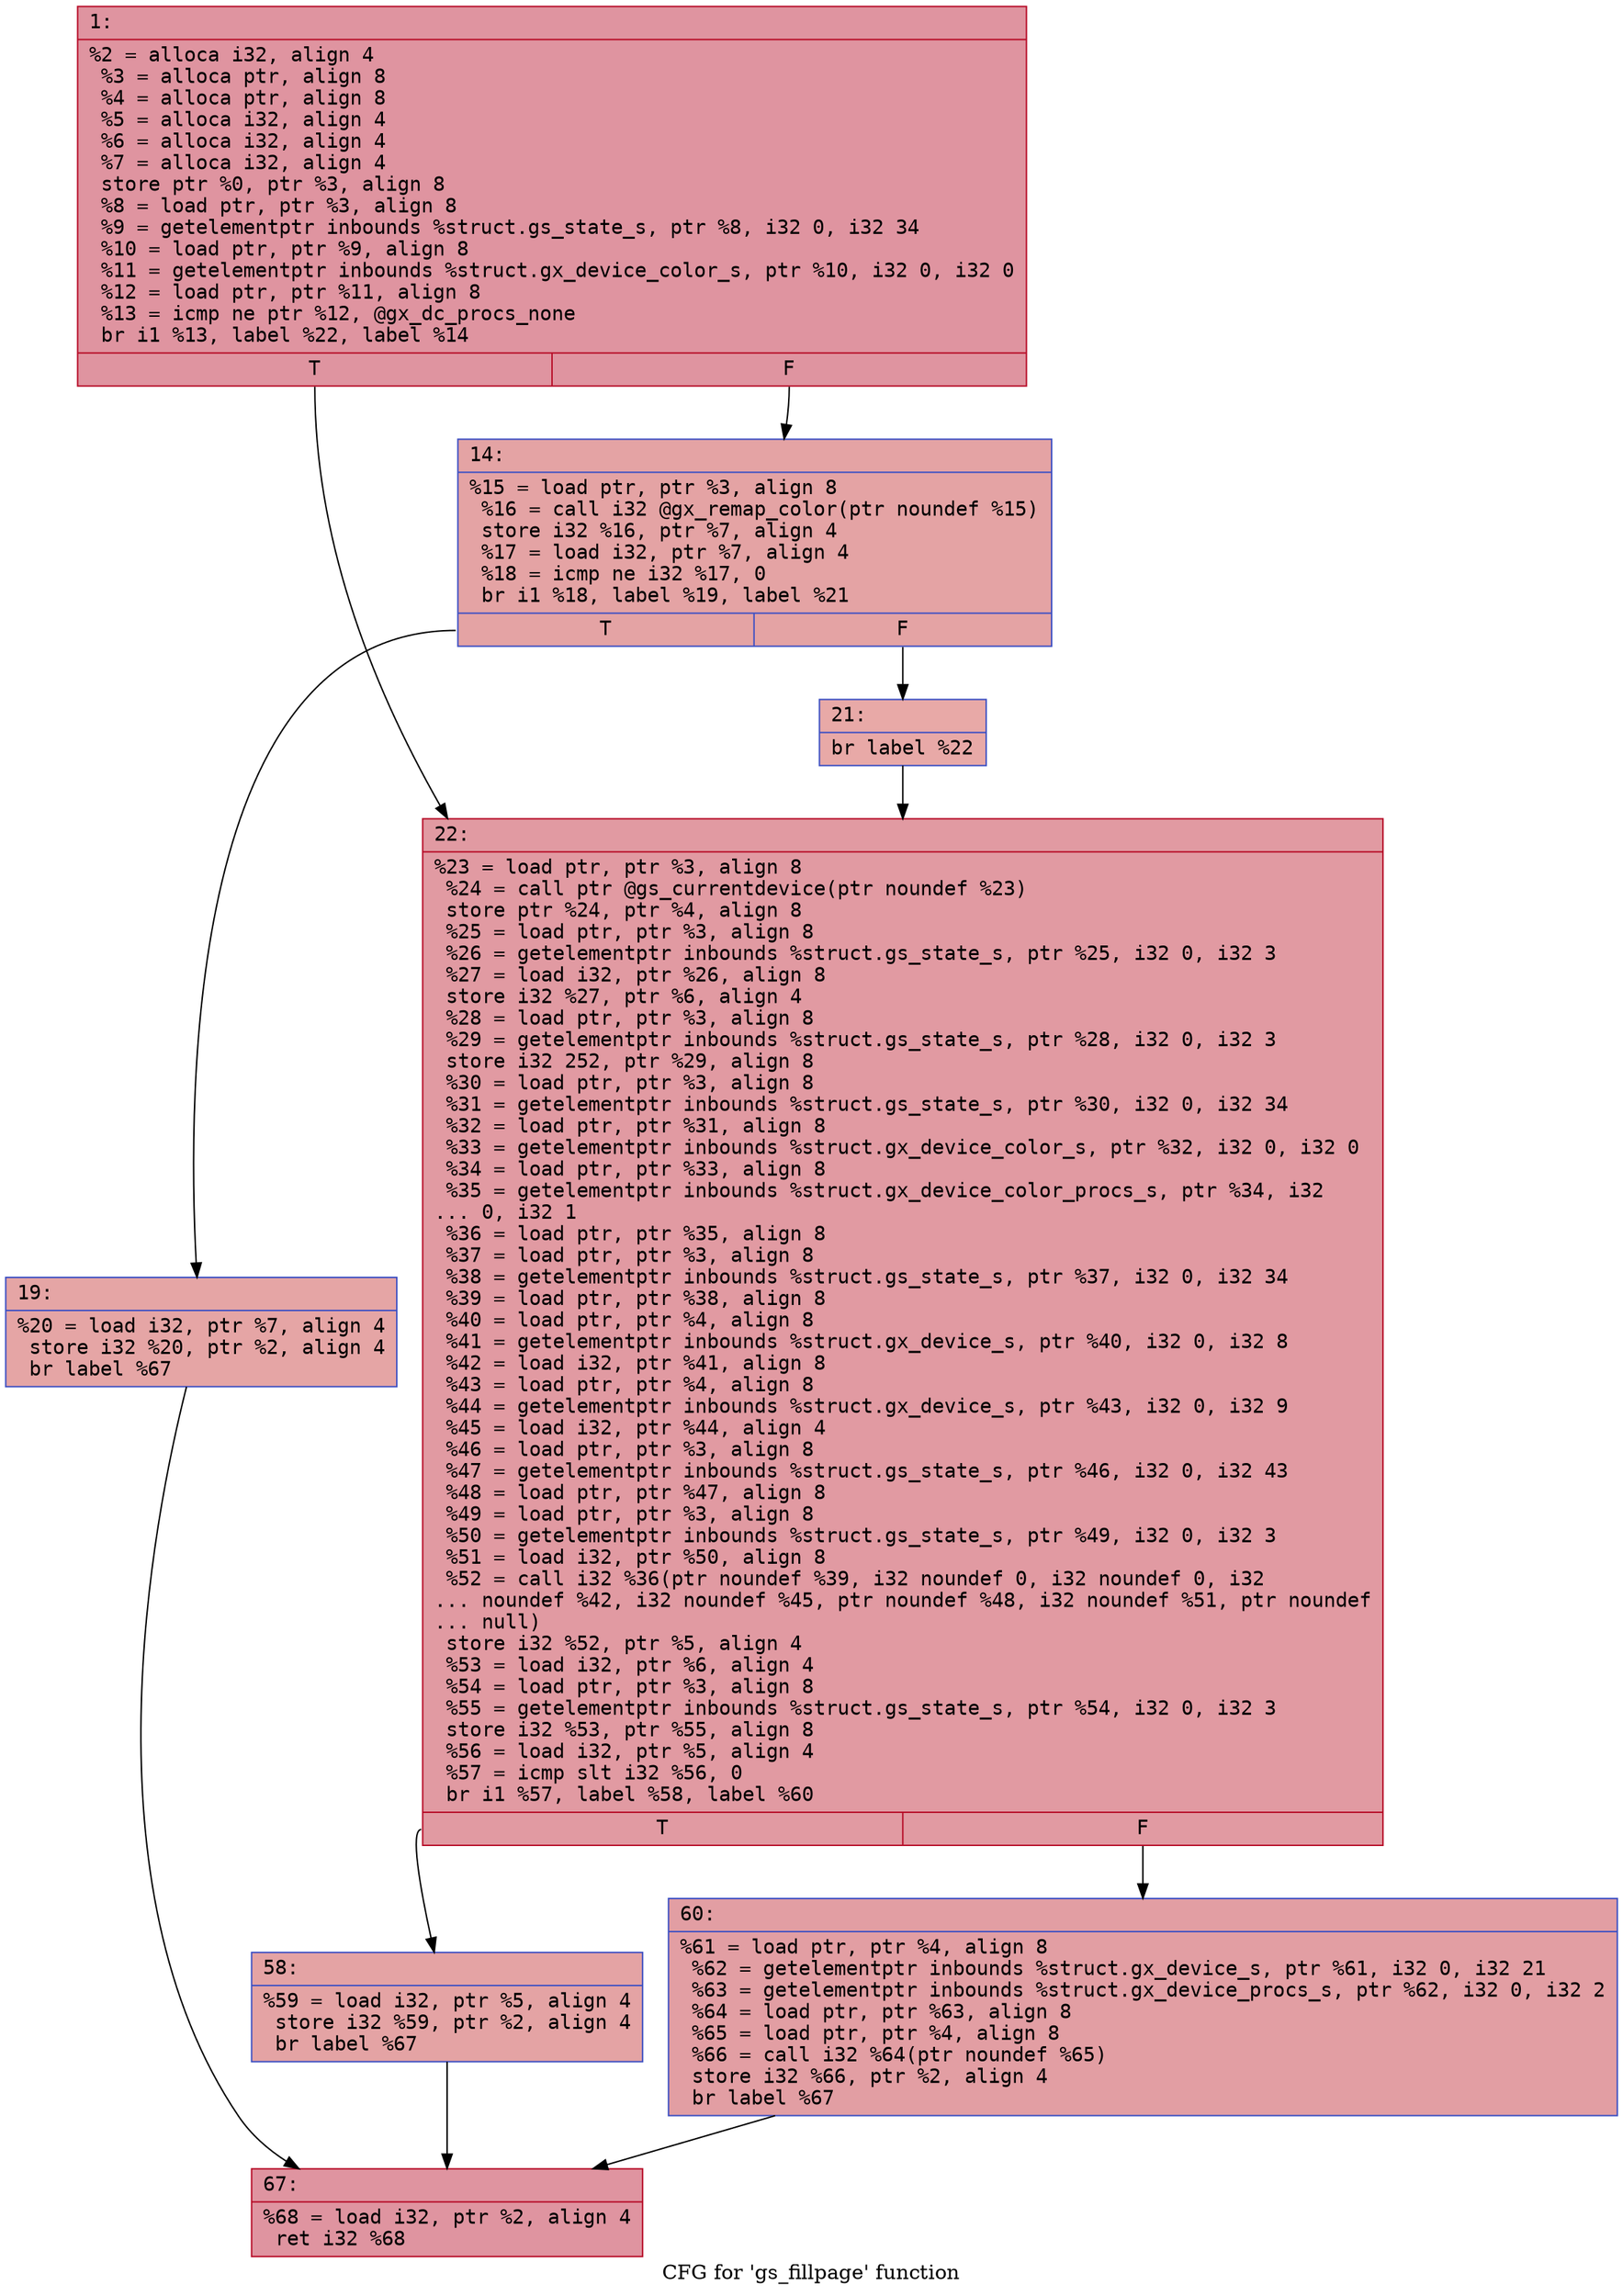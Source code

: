 digraph "CFG for 'gs_fillpage' function" {
	label="CFG for 'gs_fillpage' function";

	Node0x600001915ef0 [shape=record,color="#b70d28ff", style=filled, fillcolor="#b70d2870" fontname="Courier",label="{1:\l|  %2 = alloca i32, align 4\l  %3 = alloca ptr, align 8\l  %4 = alloca ptr, align 8\l  %5 = alloca i32, align 4\l  %6 = alloca i32, align 4\l  %7 = alloca i32, align 4\l  store ptr %0, ptr %3, align 8\l  %8 = load ptr, ptr %3, align 8\l  %9 = getelementptr inbounds %struct.gs_state_s, ptr %8, i32 0, i32 34\l  %10 = load ptr, ptr %9, align 8\l  %11 = getelementptr inbounds %struct.gx_device_color_s, ptr %10, i32 0, i32 0\l  %12 = load ptr, ptr %11, align 8\l  %13 = icmp ne ptr %12, @gx_dc_procs_none\l  br i1 %13, label %22, label %14\l|{<s0>T|<s1>F}}"];
	Node0x600001915ef0:s0 -> Node0x600001916030[tooltip="1 -> 22\nProbability 62.50%" ];
	Node0x600001915ef0:s1 -> Node0x600001915f40[tooltip="1 -> 14\nProbability 37.50%" ];
	Node0x600001915f40 [shape=record,color="#3d50c3ff", style=filled, fillcolor="#c32e3170" fontname="Courier",label="{14:\l|  %15 = load ptr, ptr %3, align 8\l  %16 = call i32 @gx_remap_color(ptr noundef %15)\l  store i32 %16, ptr %7, align 4\l  %17 = load i32, ptr %7, align 4\l  %18 = icmp ne i32 %17, 0\l  br i1 %18, label %19, label %21\l|{<s0>T|<s1>F}}"];
	Node0x600001915f40:s0 -> Node0x600001915f90[tooltip="14 -> 19\nProbability 62.50%" ];
	Node0x600001915f40:s1 -> Node0x600001915fe0[tooltip="14 -> 21\nProbability 37.50%" ];
	Node0x600001915f90 [shape=record,color="#3d50c3ff", style=filled, fillcolor="#c5333470" fontname="Courier",label="{19:\l|  %20 = load i32, ptr %7, align 4\l  store i32 %20, ptr %2, align 4\l  br label %67\l}"];
	Node0x600001915f90 -> Node0x600001916120[tooltip="19 -> 67\nProbability 100.00%" ];
	Node0x600001915fe0 [shape=record,color="#3d50c3ff", style=filled, fillcolor="#ca3b3770" fontname="Courier",label="{21:\l|  br label %22\l}"];
	Node0x600001915fe0 -> Node0x600001916030[tooltip="21 -> 22\nProbability 100.00%" ];
	Node0x600001916030 [shape=record,color="#b70d28ff", style=filled, fillcolor="#bb1b2c70" fontname="Courier",label="{22:\l|  %23 = load ptr, ptr %3, align 8\l  %24 = call ptr @gs_currentdevice(ptr noundef %23)\l  store ptr %24, ptr %4, align 8\l  %25 = load ptr, ptr %3, align 8\l  %26 = getelementptr inbounds %struct.gs_state_s, ptr %25, i32 0, i32 3\l  %27 = load i32, ptr %26, align 8\l  store i32 %27, ptr %6, align 4\l  %28 = load ptr, ptr %3, align 8\l  %29 = getelementptr inbounds %struct.gs_state_s, ptr %28, i32 0, i32 3\l  store i32 252, ptr %29, align 8\l  %30 = load ptr, ptr %3, align 8\l  %31 = getelementptr inbounds %struct.gs_state_s, ptr %30, i32 0, i32 34\l  %32 = load ptr, ptr %31, align 8\l  %33 = getelementptr inbounds %struct.gx_device_color_s, ptr %32, i32 0, i32 0\l  %34 = load ptr, ptr %33, align 8\l  %35 = getelementptr inbounds %struct.gx_device_color_procs_s, ptr %34, i32\l... 0, i32 1\l  %36 = load ptr, ptr %35, align 8\l  %37 = load ptr, ptr %3, align 8\l  %38 = getelementptr inbounds %struct.gs_state_s, ptr %37, i32 0, i32 34\l  %39 = load ptr, ptr %38, align 8\l  %40 = load ptr, ptr %4, align 8\l  %41 = getelementptr inbounds %struct.gx_device_s, ptr %40, i32 0, i32 8\l  %42 = load i32, ptr %41, align 8\l  %43 = load ptr, ptr %4, align 8\l  %44 = getelementptr inbounds %struct.gx_device_s, ptr %43, i32 0, i32 9\l  %45 = load i32, ptr %44, align 4\l  %46 = load ptr, ptr %3, align 8\l  %47 = getelementptr inbounds %struct.gs_state_s, ptr %46, i32 0, i32 43\l  %48 = load ptr, ptr %47, align 8\l  %49 = load ptr, ptr %3, align 8\l  %50 = getelementptr inbounds %struct.gs_state_s, ptr %49, i32 0, i32 3\l  %51 = load i32, ptr %50, align 8\l  %52 = call i32 %36(ptr noundef %39, i32 noundef 0, i32 noundef 0, i32\l... noundef %42, i32 noundef %45, ptr noundef %48, i32 noundef %51, ptr noundef\l... null)\l  store i32 %52, ptr %5, align 4\l  %53 = load i32, ptr %6, align 4\l  %54 = load ptr, ptr %3, align 8\l  %55 = getelementptr inbounds %struct.gs_state_s, ptr %54, i32 0, i32 3\l  store i32 %53, ptr %55, align 8\l  %56 = load i32, ptr %5, align 4\l  %57 = icmp slt i32 %56, 0\l  br i1 %57, label %58, label %60\l|{<s0>T|<s1>F}}"];
	Node0x600001916030:s0 -> Node0x600001916080[tooltip="22 -> 58\nProbability 37.50%" ];
	Node0x600001916030:s1 -> Node0x6000019160d0[tooltip="22 -> 60\nProbability 62.50%" ];
	Node0x600001916080 [shape=record,color="#3d50c3ff", style=filled, fillcolor="#c32e3170" fontname="Courier",label="{58:\l|  %59 = load i32, ptr %5, align 4\l  store i32 %59, ptr %2, align 4\l  br label %67\l}"];
	Node0x600001916080 -> Node0x600001916120[tooltip="58 -> 67\nProbability 100.00%" ];
	Node0x6000019160d0 [shape=record,color="#3d50c3ff", style=filled, fillcolor="#be242e70" fontname="Courier",label="{60:\l|  %61 = load ptr, ptr %4, align 8\l  %62 = getelementptr inbounds %struct.gx_device_s, ptr %61, i32 0, i32 21\l  %63 = getelementptr inbounds %struct.gx_device_procs_s, ptr %62, i32 0, i32 2\l  %64 = load ptr, ptr %63, align 8\l  %65 = load ptr, ptr %4, align 8\l  %66 = call i32 %64(ptr noundef %65)\l  store i32 %66, ptr %2, align 4\l  br label %67\l}"];
	Node0x6000019160d0 -> Node0x600001916120[tooltip="60 -> 67\nProbability 100.00%" ];
	Node0x600001916120 [shape=record,color="#b70d28ff", style=filled, fillcolor="#b70d2870" fontname="Courier",label="{67:\l|  %68 = load i32, ptr %2, align 4\l  ret i32 %68\l}"];
}
